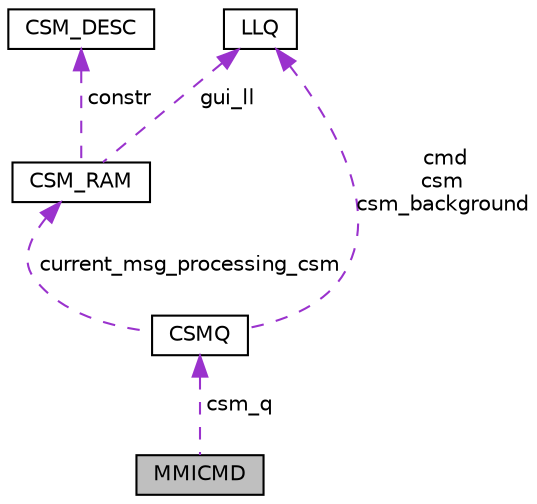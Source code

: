 digraph "MMICMD"
{
 // LATEX_PDF_SIZE
  edge [fontname="Helvetica",fontsize="10",labelfontname="Helvetica",labelfontsize="10"];
  node [fontname="Helvetica",fontsize="10",shape=record];
  Node1 [label="MMICMD",height=0.2,width=0.4,color="black", fillcolor="grey75", style="filled", fontcolor="black",tooltip="MMI command for safe and seq operations with CSM."];
  Node2 -> Node1 [dir="back",color="darkorchid3",fontsize="10",style="dashed",label=" csm_q" ,fontname="Helvetica"];
  Node2 [label="CSMQ",height=0.2,width=0.4,color="black", fillcolor="white", style="filled",URL="$group___c_s_m.html#struct_c_s_m_q",tooltip="Lists of the CSM."];
  Node3 -> Node2 [dir="back",color="darkorchid3",fontsize="10",style="dashed",label=" current_msg_processing_csm" ,fontname="Helvetica"];
  Node3 [label="CSM_RAM",height=0.2,width=0.4,color="black", fillcolor="white", style="filled",URL="$group___c_s_m.html#struct_c_s_m___r_a_m",tooltip="CSM object."];
  Node4 -> Node3 [dir="back",color="darkorchid3",fontsize="10",style="dashed",label=" constr" ,fontname="Helvetica"];
  Node4 [label="CSM_DESC",height=0.2,width=0.4,color="black", fillcolor="white", style="filled",URL="$group___c_s_m.html#struct_c_s_m___d_e_s_c",tooltip="CSM description."];
  Node5 -> Node3 [dir="back",color="darkorchid3",fontsize="10",style="dashed",label=" gui_ll" ,fontname="Helvetica"];
  Node5 [label="LLQ",height=0.2,width=0.4,color="black", fillcolor="white", style="filled",URL="$group___s_w_i_l_i_b.html#struct_l_l_q",tooltip="Linked-List header."];
  Node5 -> Node2 [dir="back",color="darkorchid3",fontsize="10",style="dashed",label=" cmd\ncsm\ncsm_background" ,fontname="Helvetica"];
}
